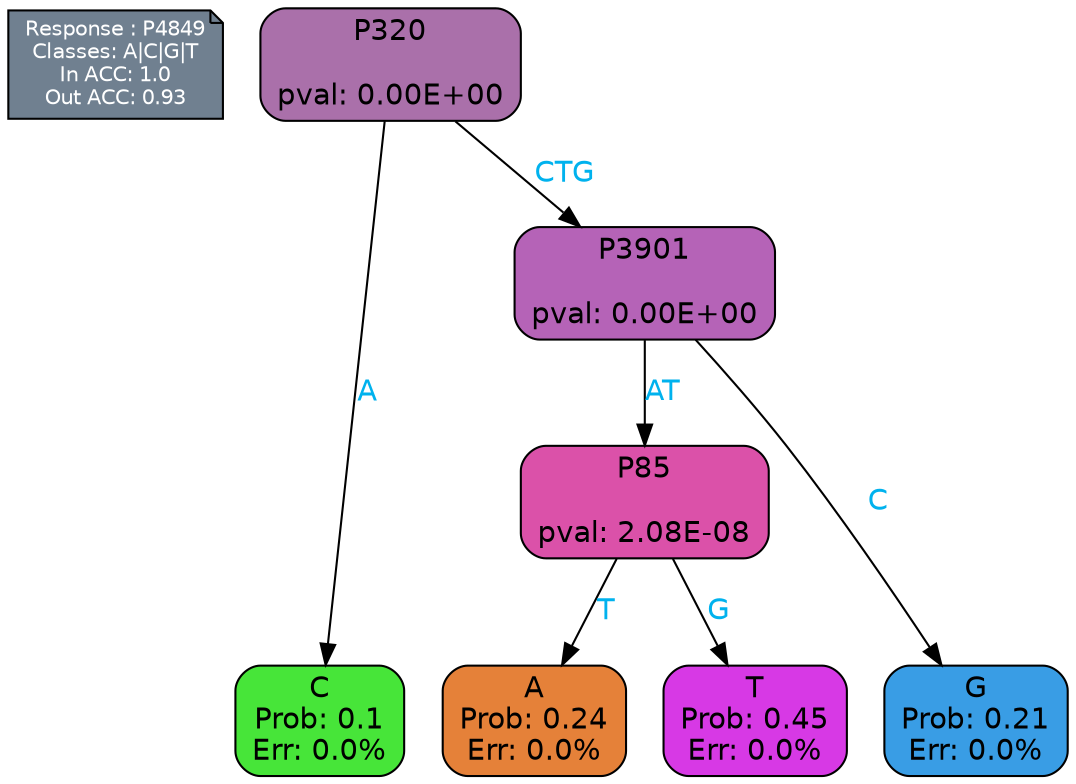 digraph Tree {
node [shape=box, style="filled, rounded", color="black", fontname=helvetica] ;
graph [ranksep=equally, splines=polylines, bgcolor=transparent, dpi=600] ;
edge [fontname=helvetica] ;
LEGEND [label="Response : P4849
Classes: A|C|G|T
In ACC: 1.0
Out ACC: 0.93
",shape=note,align=left,style=filled,fillcolor="slategray",fontcolor="white",fontsize=10];1 [label="P320

pval: 0.00E+00", fillcolor="#aa70aa"] ;
2 [label="C
Prob: 0.1
Err: 0.0%", fillcolor="#47e539"] ;
3 [label="P3901

pval: 0.00E+00", fillcolor="#b563b7"] ;
4 [label="P85

pval: 2.08E-08", fillcolor="#db51a9"] ;
5 [label="A
Prob: 0.24
Err: 0.0%", fillcolor="#e58139"] ;
6 [label="T
Prob: 0.45
Err: 0.0%", fillcolor="#d739e5"] ;
7 [label="G
Prob: 0.21
Err: 0.0%", fillcolor="#399de5"] ;
1 -> 2 [label="A",fontcolor=deepskyblue2] ;
1 -> 3 [label="CTG",fontcolor=deepskyblue2] ;
3 -> 4 [label="AT",fontcolor=deepskyblue2] ;
3 -> 7 [label="C",fontcolor=deepskyblue2] ;
4 -> 5 [label="T",fontcolor=deepskyblue2] ;
4 -> 6 [label="G",fontcolor=deepskyblue2] ;
{rank = same; 2;5;6;7;}{rank = same; LEGEND;1;}}
